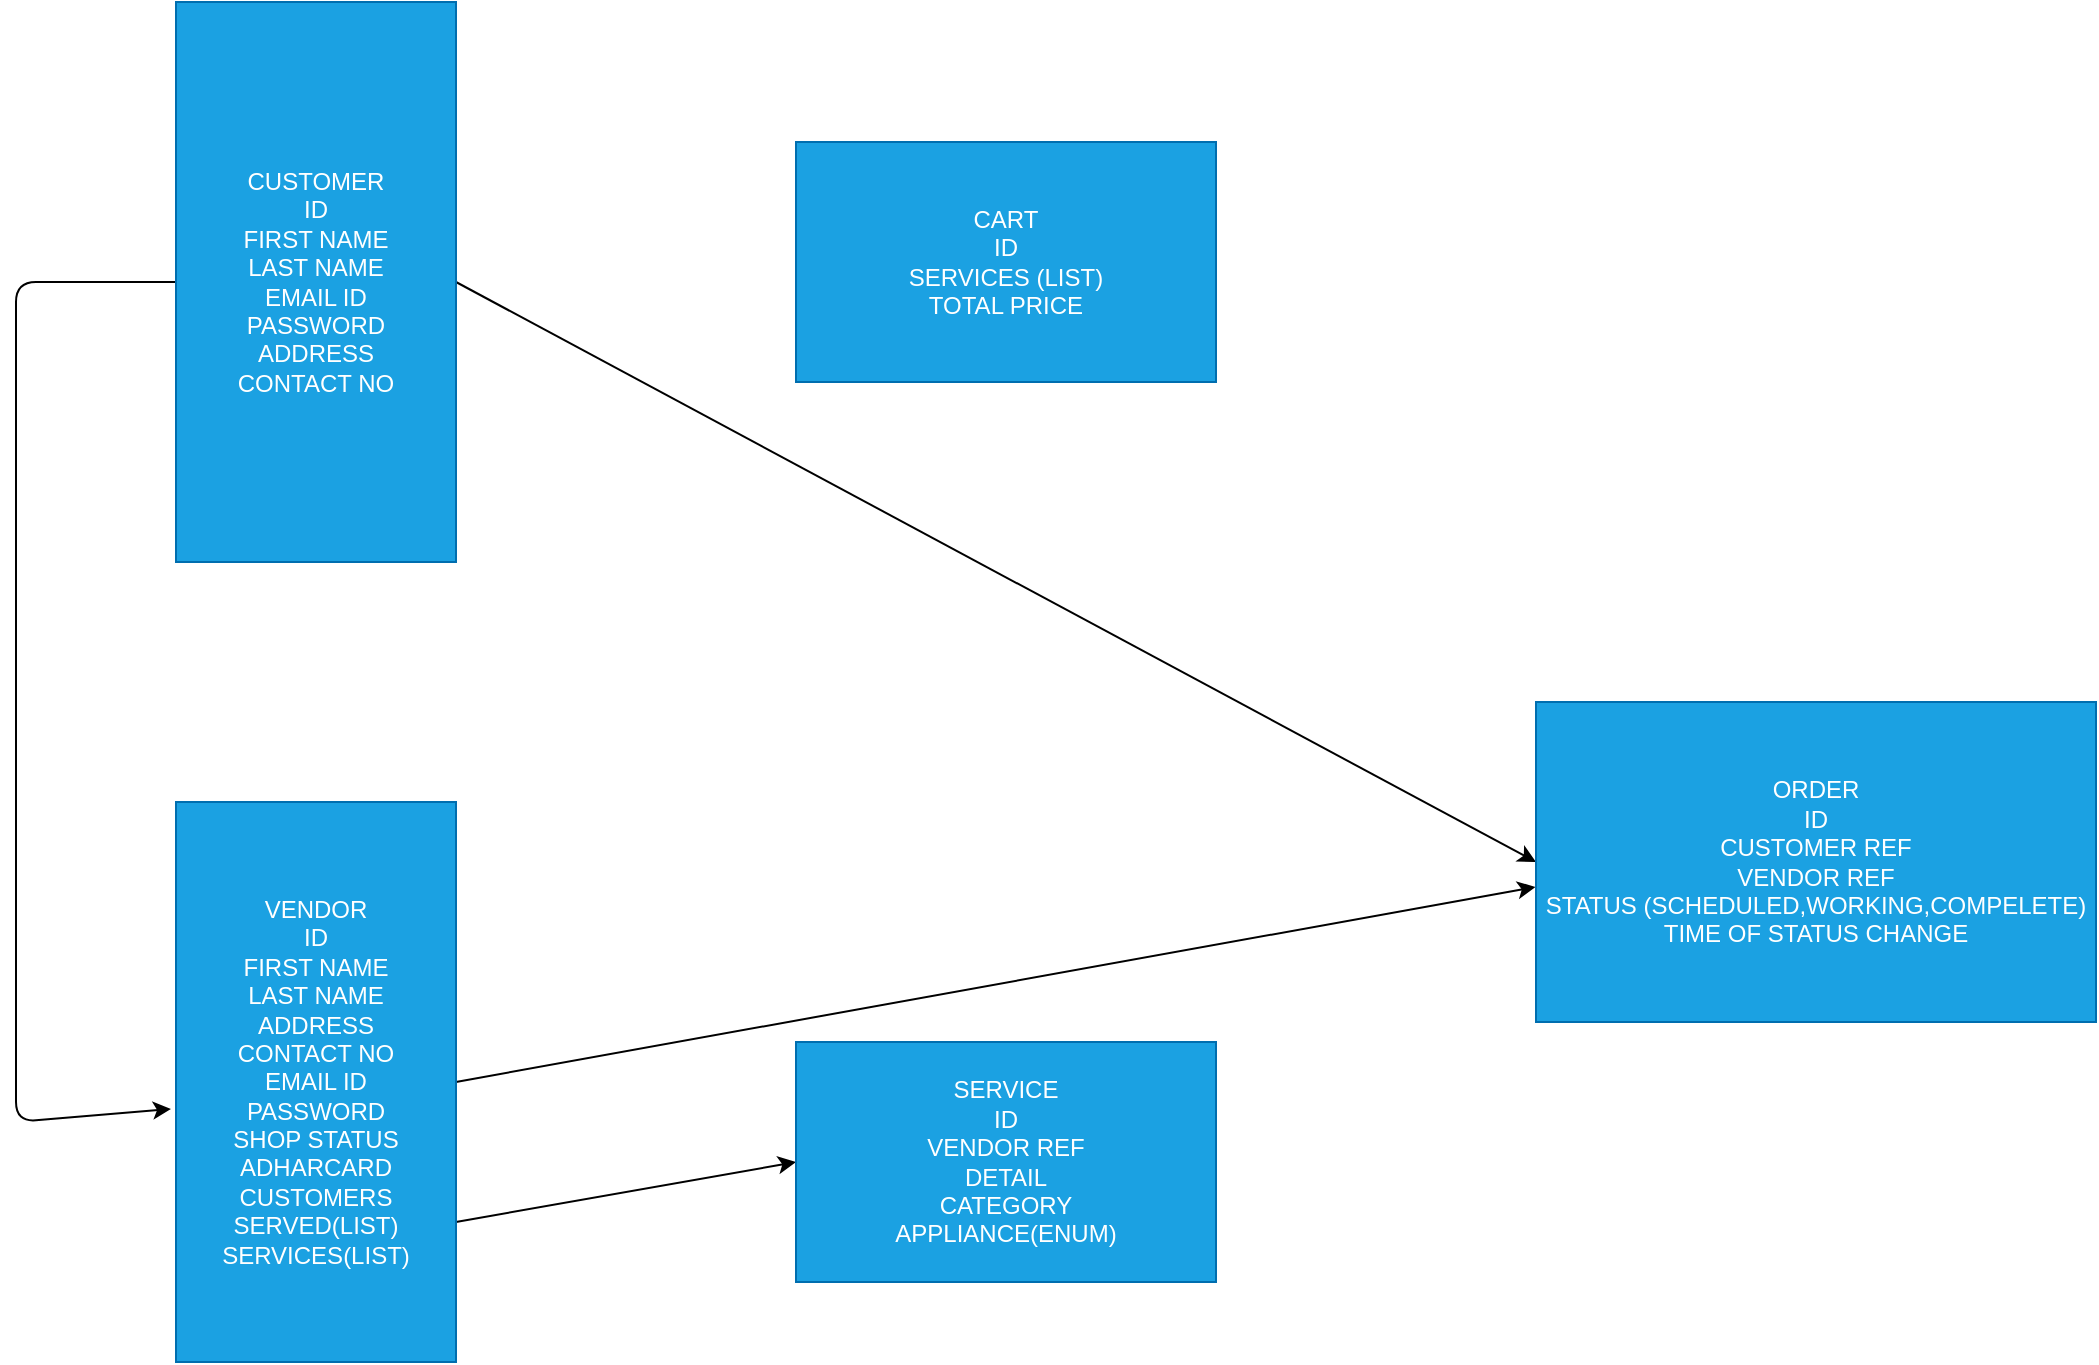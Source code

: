 <mxfile>
    <diagram id="cjHa-G-awGQMrfxXP6pf" name="Page-1">
        <mxGraphModel dx="715" dy="590" grid="1" gridSize="10" guides="1" tooltips="1" connect="1" arrows="1" fold="1" page="1" pageScale="1" pageWidth="850" pageHeight="1100" math="0" shadow="0">
            <root>
                <mxCell id="0"/>
                <mxCell id="1" parent="0"/>
                <mxCell id="5" style="edgeStyle=none;html=1;exitX=1;exitY=0.5;exitDx=0;exitDy=0;entryX=0;entryY=0.5;entryDx=0;entryDy=0;" edge="1" parent="1" source="2" target="4">
                    <mxGeometry relative="1" as="geometry"/>
                </mxCell>
                <mxCell id="7" style="edgeStyle=none;html=1;exitX=0;exitY=0.5;exitDx=0;exitDy=0;entryX=-0.018;entryY=0.548;entryDx=0;entryDy=0;entryPerimeter=0;" edge="1" parent="1" source="2" target="3">
                    <mxGeometry relative="1" as="geometry">
                        <Array as="points">
                            <mxPoint x="20" y="320"/>
                            <mxPoint x="20" y="740"/>
                        </Array>
                    </mxGeometry>
                </mxCell>
                <mxCell id="2" value="CUSTOMER&lt;br&gt;ID&lt;br&gt;FIRST NAME&lt;br&gt;LAST NAME&lt;br&gt;EMAIL ID&lt;br&gt;PASSWORD&lt;br&gt;ADDRESS&lt;br&gt;CONTACT NO" style="rounded=0;whiteSpace=wrap;html=1;fillColor=#1ba1e2;fontColor=#ffffff;strokeColor=#006EAF;" vertex="1" parent="1">
                    <mxGeometry x="100" y="180" width="140" height="280" as="geometry"/>
                </mxCell>
                <mxCell id="6" style="edgeStyle=none;html=1;exitX=1;exitY=0.5;exitDx=0;exitDy=0;entryX=-0.001;entryY=0.578;entryDx=0;entryDy=0;entryPerimeter=0;" edge="1" parent="1" source="3" target="4">
                    <mxGeometry relative="1" as="geometry"/>
                </mxCell>
                <mxCell id="10" style="edgeStyle=none;html=1;exitX=1;exitY=0.75;exitDx=0;exitDy=0;entryX=0;entryY=0.5;entryDx=0;entryDy=0;" edge="1" parent="1" source="3" target="9">
                    <mxGeometry relative="1" as="geometry"/>
                </mxCell>
                <mxCell id="3" value="VENDOR&lt;br&gt;ID&lt;br&gt;FIRST NAME&lt;br&gt;LAST NAME&lt;br&gt;ADDRESS&lt;br&gt;CONTACT NO&lt;br&gt;EMAIL ID&lt;br&gt;PASSWORD&lt;br&gt;SHOP STATUS&lt;br&gt;ADHARCARD&lt;br&gt;CUSTOMERS SERVED(LIST)&lt;br&gt;SERVICES(LIST)" style="rounded=0;whiteSpace=wrap;html=1;fillColor=#1ba1e2;fontColor=#ffffff;strokeColor=#006EAF;" vertex="1" parent="1">
                    <mxGeometry x="100" y="580" width="140" height="280" as="geometry"/>
                </mxCell>
                <mxCell id="4" value="ORDER&lt;br&gt;ID&lt;br&gt;CUSTOMER REF&lt;br&gt;VENDOR REF&lt;br&gt;STATUS (SCHEDULED,WORKING,COMPELETE)&lt;br&gt;TIME OF STATUS CHANGE" style="rounded=0;whiteSpace=wrap;html=1;fillColor=#1ba1e2;fontColor=#ffffff;strokeColor=#006EAF;" vertex="1" parent="1">
                    <mxGeometry x="780" y="530" width="280" height="160" as="geometry"/>
                </mxCell>
                <mxCell id="8" value="CART&lt;br&gt;ID&lt;br&gt;SERVICES (LIST)&lt;br&gt;TOTAL PRICE" style="rounded=0;whiteSpace=wrap;html=1;fillColor=#1ba1e2;fontColor=#ffffff;strokeColor=#006EAF;" vertex="1" parent="1">
                    <mxGeometry x="410" y="250" width="210" height="120" as="geometry"/>
                </mxCell>
                <mxCell id="9" value="SERVICE&lt;br&gt;ID&lt;br&gt;VENDOR REF&lt;br&gt;DETAIL &lt;br&gt;CATEGORY&lt;br&gt;APPLIANCE(ENUM)&lt;br&gt;" style="rounded=0;whiteSpace=wrap;html=1;fillColor=#1ba1e2;fontColor=#ffffff;strokeColor=#006EAF;" vertex="1" parent="1">
                    <mxGeometry x="410" y="700" width="210" height="120" as="geometry"/>
                </mxCell>
            </root>
        </mxGraphModel>
    </diagram>
</mxfile>